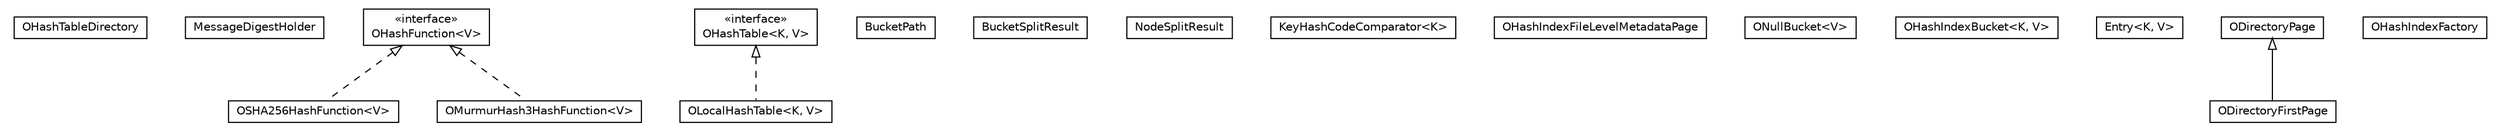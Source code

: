 #!/usr/local/bin/dot
#
# Class diagram 
# Generated by UMLGraph version R5_6-24-gf6e263 (http://www.umlgraph.org/)
#

digraph G {
	edge [fontname="Helvetica",fontsize=10,labelfontname="Helvetica",labelfontsize=10];
	node [fontname="Helvetica",fontsize=10,shape=plaintext];
	nodesep=0.25;
	ranksep=0.5;
	// com.orientechnologies.orient.core.storage.index.hashindex.local.OHashTableDirectory
	c353276 [label=<<table title="com.orientechnologies.orient.core.storage.index.hashindex.local.OHashTableDirectory" border="0" cellborder="1" cellspacing="0" cellpadding="2" port="p" href="./OHashTableDirectory.html">
		<tr><td><table border="0" cellspacing="0" cellpadding="1">
<tr><td align="center" balign="center"> OHashTableDirectory </td></tr>
		</table></td></tr>
		</table>>, URL="./OHashTableDirectory.html", fontname="Helvetica", fontcolor="black", fontsize=10.0];
	// com.orientechnologies.orient.core.storage.index.hashindex.local.MessageDigestHolder
	c353277 [label=<<table title="com.orientechnologies.orient.core.storage.index.hashindex.local.MessageDigestHolder" border="0" cellborder="1" cellspacing="0" cellpadding="2" port="p" href="./MessageDigestHolder.html">
		<tr><td><table border="0" cellspacing="0" cellpadding="1">
<tr><td align="center" balign="center"> MessageDigestHolder </td></tr>
		</table></td></tr>
		</table>>, URL="./MessageDigestHolder.html", fontname="Helvetica", fontcolor="black", fontsize=10.0];
	// com.orientechnologies.orient.core.storage.index.hashindex.local.OSHA256HashFunction<V>
	c353278 [label=<<table title="com.orientechnologies.orient.core.storage.index.hashindex.local.OSHA256HashFunction" border="0" cellborder="1" cellspacing="0" cellpadding="2" port="p" href="./OSHA256HashFunction.html">
		<tr><td><table border="0" cellspacing="0" cellpadding="1">
<tr><td align="center" balign="center"> OSHA256HashFunction&lt;V&gt; </td></tr>
		</table></td></tr>
		</table>>, URL="./OSHA256HashFunction.html", fontname="Helvetica", fontcolor="black", fontsize=10.0];
	// com.orientechnologies.orient.core.storage.index.hashindex.local.OLocalHashTable<K, V>
	c353279 [label=<<table title="com.orientechnologies.orient.core.storage.index.hashindex.local.OLocalHashTable" border="0" cellborder="1" cellspacing="0" cellpadding="2" port="p" href="./OLocalHashTable.html">
		<tr><td><table border="0" cellspacing="0" cellpadding="1">
<tr><td align="center" balign="center"> OLocalHashTable&lt;K, V&gt; </td></tr>
		</table></td></tr>
		</table>>, URL="./OLocalHashTable.html", fontname="Helvetica", fontcolor="black", fontsize=10.0];
	// com.orientechnologies.orient.core.storage.index.hashindex.local.OHashTable<K, V>
	c353280 [label=<<table title="com.orientechnologies.orient.core.storage.index.hashindex.local.OHashTable" border="0" cellborder="1" cellspacing="0" cellpadding="2" port="p" href="./OHashTable.html">
		<tr><td><table border="0" cellspacing="0" cellpadding="1">
<tr><td align="center" balign="center"> &#171;interface&#187; </td></tr>
<tr><td align="center" balign="center"> OHashTable&lt;K, V&gt; </td></tr>
		</table></td></tr>
		</table>>, URL="./OHashTable.html", fontname="Helvetica", fontcolor="black", fontsize=10.0];
	// com.orientechnologies.orient.core.storage.index.hashindex.local.OHashTable.BucketPath
	c353281 [label=<<table title="com.orientechnologies.orient.core.storage.index.hashindex.local.OHashTable.BucketPath" border="0" cellborder="1" cellspacing="0" cellpadding="2" port="p" href="./OHashTable.BucketPath.html">
		<tr><td><table border="0" cellspacing="0" cellpadding="1">
<tr><td align="center" balign="center"> BucketPath </td></tr>
		</table></td></tr>
		</table>>, URL="./OHashTable.BucketPath.html", fontname="Helvetica", fontcolor="black", fontsize=10.0];
	// com.orientechnologies.orient.core.storage.index.hashindex.local.OHashTable.BucketSplitResult
	c353282 [label=<<table title="com.orientechnologies.orient.core.storage.index.hashindex.local.OHashTable.BucketSplitResult" border="0" cellborder="1" cellspacing="0" cellpadding="2" port="p" href="./OHashTable.BucketSplitResult.html">
		<tr><td><table border="0" cellspacing="0" cellpadding="1">
<tr><td align="center" balign="center"> BucketSplitResult </td></tr>
		</table></td></tr>
		</table>>, URL="./OHashTable.BucketSplitResult.html", fontname="Helvetica", fontcolor="black", fontsize=10.0];
	// com.orientechnologies.orient.core.storage.index.hashindex.local.OHashTable.NodeSplitResult
	c353283 [label=<<table title="com.orientechnologies.orient.core.storage.index.hashindex.local.OHashTable.NodeSplitResult" border="0" cellborder="1" cellspacing="0" cellpadding="2" port="p" href="./OHashTable.NodeSplitResult.html">
		<tr><td><table border="0" cellspacing="0" cellpadding="1">
<tr><td align="center" balign="center"> NodeSplitResult </td></tr>
		</table></td></tr>
		</table>>, URL="./OHashTable.NodeSplitResult.html", fontname="Helvetica", fontcolor="black", fontsize=10.0];
	// com.orientechnologies.orient.core.storage.index.hashindex.local.OHashTable.KeyHashCodeComparator<K>
	c353284 [label=<<table title="com.orientechnologies.orient.core.storage.index.hashindex.local.OHashTable.KeyHashCodeComparator" border="0" cellborder="1" cellspacing="0" cellpadding="2" port="p" href="./OHashTable.KeyHashCodeComparator.html">
		<tr><td><table border="0" cellspacing="0" cellpadding="1">
<tr><td align="center" balign="center"> KeyHashCodeComparator&lt;K&gt; </td></tr>
		</table></td></tr>
		</table>>, URL="./OHashTable.KeyHashCodeComparator.html", fontname="Helvetica", fontcolor="black", fontsize=10.0];
	// com.orientechnologies.orient.core.storage.index.hashindex.local.OHashIndexFileLevelMetadataPage
	c353285 [label=<<table title="com.orientechnologies.orient.core.storage.index.hashindex.local.OHashIndexFileLevelMetadataPage" border="0" cellborder="1" cellspacing="0" cellpadding="2" port="p" href="./OHashIndexFileLevelMetadataPage.html">
		<tr><td><table border="0" cellspacing="0" cellpadding="1">
<tr><td align="center" balign="center"> OHashIndexFileLevelMetadataPage </td></tr>
		</table></td></tr>
		</table>>, URL="./OHashIndexFileLevelMetadataPage.html", fontname="Helvetica", fontcolor="black", fontsize=10.0];
	// com.orientechnologies.orient.core.storage.index.hashindex.local.OHashFunction<V>
	c353286 [label=<<table title="com.orientechnologies.orient.core.storage.index.hashindex.local.OHashFunction" border="0" cellborder="1" cellspacing="0" cellpadding="2" port="p" href="./OHashFunction.html">
		<tr><td><table border="0" cellspacing="0" cellpadding="1">
<tr><td align="center" balign="center"> &#171;interface&#187; </td></tr>
<tr><td align="center" balign="center"> OHashFunction&lt;V&gt; </td></tr>
		</table></td></tr>
		</table>>, URL="./OHashFunction.html", fontname="Helvetica", fontcolor="black", fontsize=10.0];
	// com.orientechnologies.orient.core.storage.index.hashindex.local.ONullBucket<V>
	c353287 [label=<<table title="com.orientechnologies.orient.core.storage.index.hashindex.local.ONullBucket" border="0" cellborder="1" cellspacing="0" cellpadding="2" port="p" href="./ONullBucket.html">
		<tr><td><table border="0" cellspacing="0" cellpadding="1">
<tr><td align="center" balign="center"> ONullBucket&lt;V&gt; </td></tr>
		</table></td></tr>
		</table>>, URL="./ONullBucket.html", fontname="Helvetica", fontcolor="black", fontsize=10.0];
	// com.orientechnologies.orient.core.storage.index.hashindex.local.OMurmurHash3HashFunction<V>
	c353288 [label=<<table title="com.orientechnologies.orient.core.storage.index.hashindex.local.OMurmurHash3HashFunction" border="0" cellborder="1" cellspacing="0" cellpadding="2" port="p" href="./OMurmurHash3HashFunction.html">
		<tr><td><table border="0" cellspacing="0" cellpadding="1">
<tr><td align="center" balign="center"> OMurmurHash3HashFunction&lt;V&gt; </td></tr>
		</table></td></tr>
		</table>>, URL="./OMurmurHash3HashFunction.html", fontname="Helvetica", fontcolor="black", fontsize=10.0];
	// com.orientechnologies.orient.core.storage.index.hashindex.local.OHashIndexBucket<K, V>
	c353289 [label=<<table title="com.orientechnologies.orient.core.storage.index.hashindex.local.OHashIndexBucket" border="0" cellborder="1" cellspacing="0" cellpadding="2" port="p" href="./OHashIndexBucket.html">
		<tr><td><table border="0" cellspacing="0" cellpadding="1">
<tr><td align="center" balign="center"> OHashIndexBucket&lt;K, V&gt; </td></tr>
		</table></td></tr>
		</table>>, URL="./OHashIndexBucket.html", fontname="Helvetica", fontcolor="black", fontsize=10.0];
	// com.orientechnologies.orient.core.storage.index.hashindex.local.OHashIndexBucket.Entry<K, V>
	c353290 [label=<<table title="com.orientechnologies.orient.core.storage.index.hashindex.local.OHashIndexBucket.Entry" border="0" cellborder="1" cellspacing="0" cellpadding="2" port="p" href="./OHashIndexBucket.Entry.html">
		<tr><td><table border="0" cellspacing="0" cellpadding="1">
<tr><td align="center" balign="center"> Entry&lt;K, V&gt; </td></tr>
		</table></td></tr>
		</table>>, URL="./OHashIndexBucket.Entry.html", fontname="Helvetica", fontcolor="black", fontsize=10.0];
	// com.orientechnologies.orient.core.storage.index.hashindex.local.ODirectoryFirstPage
	c353291 [label=<<table title="com.orientechnologies.orient.core.storage.index.hashindex.local.ODirectoryFirstPage" border="0" cellborder="1" cellspacing="0" cellpadding="2" port="p" href="./ODirectoryFirstPage.html">
		<tr><td><table border="0" cellspacing="0" cellpadding="1">
<tr><td align="center" balign="center"> ODirectoryFirstPage </td></tr>
		</table></td></tr>
		</table>>, URL="./ODirectoryFirstPage.html", fontname="Helvetica", fontcolor="black", fontsize=10.0];
	// com.orientechnologies.orient.core.storage.index.hashindex.local.ODirectoryPage
	c353292 [label=<<table title="com.orientechnologies.orient.core.storage.index.hashindex.local.ODirectoryPage" border="0" cellborder="1" cellspacing="0" cellpadding="2" port="p" href="./ODirectoryPage.html">
		<tr><td><table border="0" cellspacing="0" cellpadding="1">
<tr><td align="center" balign="center"> ODirectoryPage </td></tr>
		</table></td></tr>
		</table>>, URL="./ODirectoryPage.html", fontname="Helvetica", fontcolor="black", fontsize=10.0];
	// com.orientechnologies.orient.core.storage.index.hashindex.local.OHashIndexFactory
	c353293 [label=<<table title="com.orientechnologies.orient.core.storage.index.hashindex.local.OHashIndexFactory" border="0" cellborder="1" cellspacing="0" cellpadding="2" port="p" href="./OHashIndexFactory.html">
		<tr><td><table border="0" cellspacing="0" cellpadding="1">
<tr><td align="center" balign="center"> OHashIndexFactory </td></tr>
		</table></td></tr>
		</table>>, URL="./OHashIndexFactory.html", fontname="Helvetica", fontcolor="black", fontsize=10.0];
	//com.orientechnologies.orient.core.storage.index.hashindex.local.OSHA256HashFunction<V> implements com.orientechnologies.orient.core.storage.index.hashindex.local.OHashFunction<V>
	c353286:p -> c353278:p [dir=back,arrowtail=empty,style=dashed];
	//com.orientechnologies.orient.core.storage.index.hashindex.local.OLocalHashTable<K, V> implements com.orientechnologies.orient.core.storage.index.hashindex.local.OHashTable<K, V>
	c353280:p -> c353279:p [dir=back,arrowtail=empty,style=dashed];
	//com.orientechnologies.orient.core.storage.index.hashindex.local.OMurmurHash3HashFunction<V> implements com.orientechnologies.orient.core.storage.index.hashindex.local.OHashFunction<V>
	c353286:p -> c353288:p [dir=back,arrowtail=empty,style=dashed];
	//com.orientechnologies.orient.core.storage.index.hashindex.local.ODirectoryFirstPage extends com.orientechnologies.orient.core.storage.index.hashindex.local.ODirectoryPage
	c353292:p -> c353291:p [dir=back,arrowtail=empty];
}

